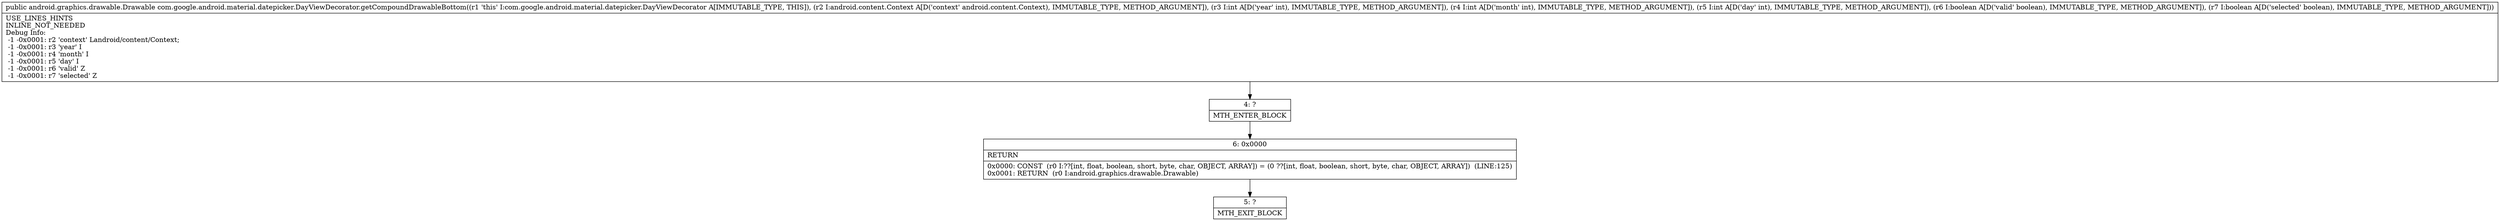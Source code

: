 digraph "CFG forcom.google.android.material.datepicker.DayViewDecorator.getCompoundDrawableBottom(Landroid\/content\/Context;IIIZZ)Landroid\/graphics\/drawable\/Drawable;" {
Node_4 [shape=record,label="{4\:\ ?|MTH_ENTER_BLOCK\l}"];
Node_6 [shape=record,label="{6\:\ 0x0000|RETURN\l|0x0000: CONST  (r0 I:??[int, float, boolean, short, byte, char, OBJECT, ARRAY]) = (0 ??[int, float, boolean, short, byte, char, OBJECT, ARRAY])  (LINE:125)\l0x0001: RETURN  (r0 I:android.graphics.drawable.Drawable) \l}"];
Node_5 [shape=record,label="{5\:\ ?|MTH_EXIT_BLOCK\l}"];
MethodNode[shape=record,label="{public android.graphics.drawable.Drawable com.google.android.material.datepicker.DayViewDecorator.getCompoundDrawableBottom((r1 'this' I:com.google.android.material.datepicker.DayViewDecorator A[IMMUTABLE_TYPE, THIS]), (r2 I:android.content.Context A[D('context' android.content.Context), IMMUTABLE_TYPE, METHOD_ARGUMENT]), (r3 I:int A[D('year' int), IMMUTABLE_TYPE, METHOD_ARGUMENT]), (r4 I:int A[D('month' int), IMMUTABLE_TYPE, METHOD_ARGUMENT]), (r5 I:int A[D('day' int), IMMUTABLE_TYPE, METHOD_ARGUMENT]), (r6 I:boolean A[D('valid' boolean), IMMUTABLE_TYPE, METHOD_ARGUMENT]), (r7 I:boolean A[D('selected' boolean), IMMUTABLE_TYPE, METHOD_ARGUMENT]))  | USE_LINES_HINTS\lINLINE_NOT_NEEDED\lDebug Info:\l  \-1 \-0x0001: r2 'context' Landroid\/content\/Context;\l  \-1 \-0x0001: r3 'year' I\l  \-1 \-0x0001: r4 'month' I\l  \-1 \-0x0001: r5 'day' I\l  \-1 \-0x0001: r6 'valid' Z\l  \-1 \-0x0001: r7 'selected' Z\l}"];
MethodNode -> Node_4;Node_4 -> Node_6;
Node_6 -> Node_5;
}

